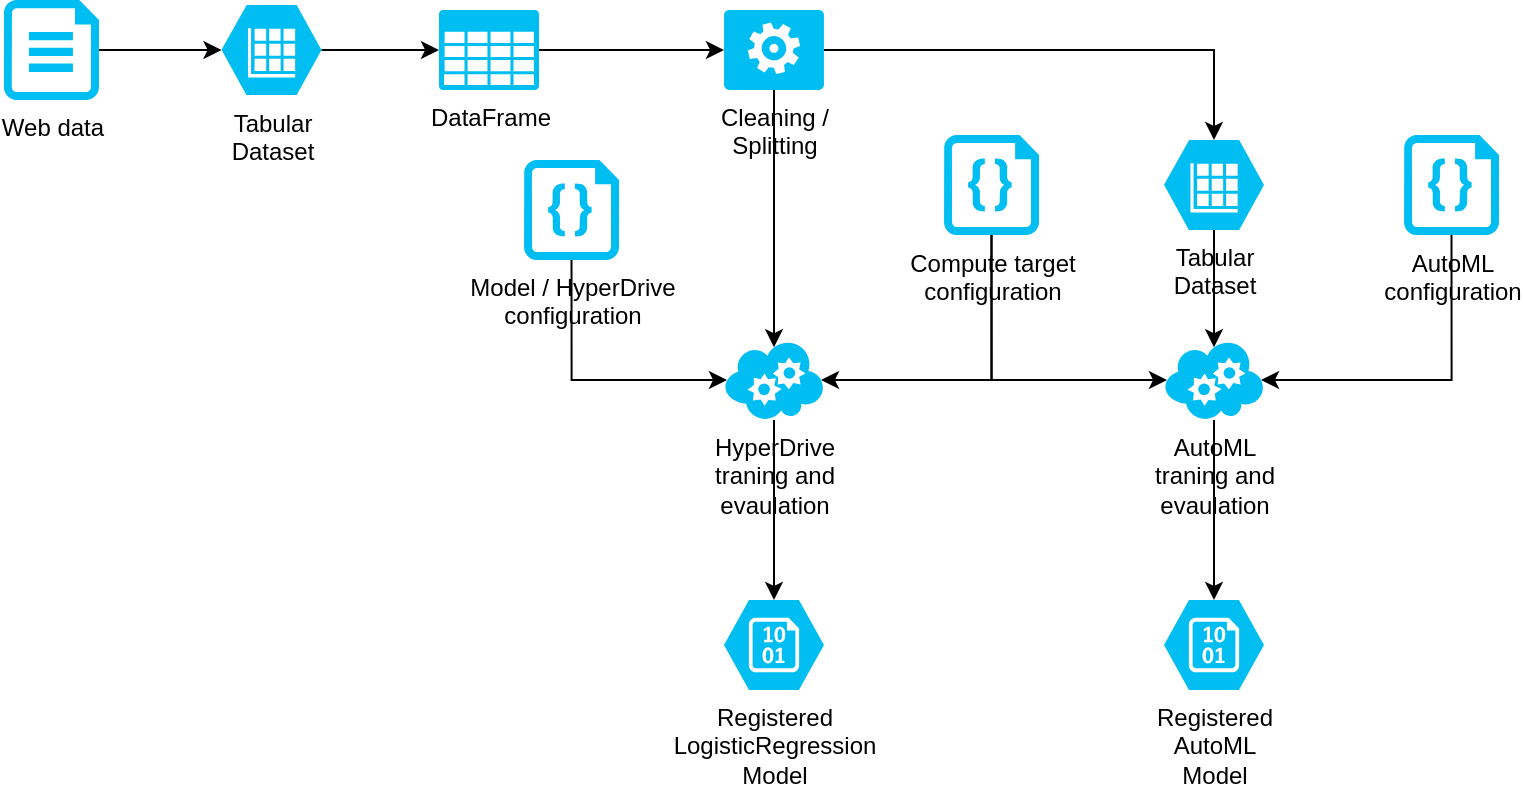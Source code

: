 <mxfile version="13.6.6" type="device"><diagram id="3_W2xSnYDlEXDjGNL-zY" name="Page-1"><mxGraphModel dx="1038" dy="580" grid="1" gridSize="10" guides="1" tooltips="1" connect="1" arrows="1" fold="1" page="1" pageScale="1" pageWidth="850" pageHeight="240" math="0" shadow="0"><root><mxCell id="0"/><mxCell id="1" parent="0"/><mxCell id="E7HO56iL8JGyHqvRhKMo-24" style="edgeStyle=orthogonalEdgeStyle;rounded=0;orthogonalLoop=1;jettySize=auto;html=1;entryX=0.97;entryY=0.5;entryDx=0;entryDy=0;entryPerimeter=0;exitX=0.5;exitY=1;exitDx=0;exitDy=0;exitPerimeter=0;" edge="1" parent="1" source="E7HO56iL8JGyHqvRhKMo-1" target="E7HO56iL8JGyHqvRhKMo-14"><mxGeometry relative="1" as="geometry"><Array as="points"><mxPoint x="754" y="230"/></Array></mxGeometry></mxCell><mxCell id="E7HO56iL8JGyHqvRhKMo-1" value="AutoML&lt;br&gt;configuration" style="verticalLabelPosition=bottom;html=1;verticalAlign=top;align=center;strokeColor=none;fillColor=#00BEF2;shape=mxgraph.azure.code_file;pointerEvents=1;" vertex="1" parent="1"><mxGeometry x="730" y="107.5" width="47.5" height="50" as="geometry"/></mxCell><mxCell id="E7HO56iL8JGyHqvRhKMo-21" style="edgeStyle=orthogonalEdgeStyle;rounded=0;orthogonalLoop=1;jettySize=auto;html=1;exitX=0.5;exitY=1;exitDx=0;exitDy=0;exitPerimeter=0;entryX=0.03;entryY=0.5;entryDx=0;entryDy=0;entryPerimeter=0;" edge="1" parent="1" source="E7HO56iL8JGyHqvRhKMo-2" target="E7HO56iL8JGyHqvRhKMo-14"><mxGeometry relative="1" as="geometry"><Array as="points"><mxPoint x="524" y="230"/></Array></mxGeometry></mxCell><mxCell id="E7HO56iL8JGyHqvRhKMo-22" style="edgeStyle=orthogonalEdgeStyle;rounded=0;orthogonalLoop=1;jettySize=auto;html=1;entryX=0.97;entryY=0.5;entryDx=0;entryDy=0;entryPerimeter=0;" edge="1" parent="1" source="E7HO56iL8JGyHqvRhKMo-2" target="E7HO56iL8JGyHqvRhKMo-15"><mxGeometry relative="1" as="geometry"><Array as="points"><mxPoint x="524" y="230"/></Array></mxGeometry></mxCell><mxCell id="E7HO56iL8JGyHqvRhKMo-2" value="Compute target&lt;br&gt;configuration" style="verticalLabelPosition=bottom;html=1;verticalAlign=top;align=center;strokeColor=none;fillColor=#00BEF2;shape=mxgraph.azure.code_file;pointerEvents=1;" vertex="1" parent="1"><mxGeometry x="500" y="107.5" width="47.5" height="50" as="geometry"/></mxCell><mxCell id="E7HO56iL8JGyHqvRhKMo-10" value="" style="edgeStyle=orthogonalEdgeStyle;rounded=0;orthogonalLoop=1;jettySize=auto;html=1;" edge="1" parent="1" source="E7HO56iL8JGyHqvRhKMo-6" target="E7HO56iL8JGyHqvRhKMo-9"><mxGeometry relative="1" as="geometry"/></mxCell><mxCell id="E7HO56iL8JGyHqvRhKMo-6" value="Web data" style="verticalLabelPosition=bottom;html=1;verticalAlign=top;align=center;strokeColor=none;fillColor=#00BEF2;shape=mxgraph.azure.file;pointerEvents=1;" vertex="1" parent="1"><mxGeometry x="30" y="40" width="47.5" height="50" as="geometry"/></mxCell><mxCell id="E7HO56iL8JGyHqvRhKMo-13" value="" style="edgeStyle=orthogonalEdgeStyle;rounded=0;orthogonalLoop=1;jettySize=auto;html=1;" edge="1" parent="1" source="E7HO56iL8JGyHqvRhKMo-7" target="E7HO56iL8JGyHqvRhKMo-12"><mxGeometry relative="1" as="geometry"/></mxCell><mxCell id="E7HO56iL8JGyHqvRhKMo-7" value="DataFrame" style="verticalLabelPosition=bottom;html=1;verticalAlign=top;align=center;strokeColor=none;fillColor=#00BEF2;shape=mxgraph.azure.storage;pointerEvents=1;" vertex="1" parent="1"><mxGeometry x="247.5" y="45" width="50" height="40" as="geometry"/></mxCell><mxCell id="E7HO56iL8JGyHqvRhKMo-11" value="" style="edgeStyle=orthogonalEdgeStyle;rounded=0;orthogonalLoop=1;jettySize=auto;html=1;" edge="1" parent="1" source="E7HO56iL8JGyHqvRhKMo-9" target="E7HO56iL8JGyHqvRhKMo-7"><mxGeometry relative="1" as="geometry"/></mxCell><mxCell id="E7HO56iL8JGyHqvRhKMo-9" value="Tabular&lt;br&gt;Dataset" style="verticalLabelPosition=bottom;html=1;verticalAlign=top;align=center;strokeColor=none;fillColor=#00BEF2;shape=mxgraph.azure.storage_table;" vertex="1" parent="1"><mxGeometry x="138.75" y="42.5" width="50" height="45" as="geometry"/></mxCell><mxCell id="E7HO56iL8JGyHqvRhKMo-26" style="edgeStyle=orthogonalEdgeStyle;rounded=0;orthogonalLoop=1;jettySize=auto;html=1;entryX=0.5;entryY=0;entryDx=0;entryDy=0;entryPerimeter=0;" edge="1" parent="1" source="E7HO56iL8JGyHqvRhKMo-12" target="E7HO56iL8JGyHqvRhKMo-25"><mxGeometry relative="1" as="geometry"/></mxCell><mxCell id="E7HO56iL8JGyHqvRhKMo-28" style="edgeStyle=orthogonalEdgeStyle;rounded=0;orthogonalLoop=1;jettySize=auto;html=1;entryX=0.5;entryY=0.09;entryDx=0;entryDy=0;entryPerimeter=0;" edge="1" parent="1" source="E7HO56iL8JGyHqvRhKMo-12" target="E7HO56iL8JGyHqvRhKMo-15"><mxGeometry relative="1" as="geometry"/></mxCell><mxCell id="E7HO56iL8JGyHqvRhKMo-12" value="Cleaning /&lt;br&gt;Splitting" style="verticalLabelPosition=bottom;html=1;verticalAlign=top;align=center;strokeColor=none;fillColor=#00BEF2;shape=mxgraph.azure.worker_role;" vertex="1" parent="1"><mxGeometry x="390" y="45" width="50" height="40" as="geometry"/></mxCell><mxCell id="E7HO56iL8JGyHqvRhKMo-38" style="edgeStyle=orthogonalEdgeStyle;rounded=0;orthogonalLoop=1;jettySize=auto;html=1;entryX=0.5;entryY=0;entryDx=0;entryDy=0;entryPerimeter=0;" edge="1" parent="1" source="E7HO56iL8JGyHqvRhKMo-14" target="E7HO56iL8JGyHqvRhKMo-35"><mxGeometry relative="1" as="geometry"/></mxCell><mxCell id="E7HO56iL8JGyHqvRhKMo-14" value="AutoML&lt;br&gt;traning and&lt;br&gt;evaulation" style="verticalLabelPosition=bottom;html=1;verticalAlign=top;align=center;strokeColor=none;fillColor=#00BEF2;shape=mxgraph.azure.cloud_service;" vertex="1" parent="1"><mxGeometry x="610" y="210" width="50" height="40" as="geometry"/></mxCell><mxCell id="E7HO56iL8JGyHqvRhKMo-37" style="edgeStyle=orthogonalEdgeStyle;rounded=0;orthogonalLoop=1;jettySize=auto;html=1;entryX=0.5;entryY=0;entryDx=0;entryDy=0;entryPerimeter=0;" edge="1" parent="1" source="E7HO56iL8JGyHqvRhKMo-15" target="E7HO56iL8JGyHqvRhKMo-36"><mxGeometry relative="1" as="geometry"/></mxCell><mxCell id="E7HO56iL8JGyHqvRhKMo-15" value="HyperDrive&lt;br&gt;traning and&lt;br&gt;evaulation" style="verticalLabelPosition=bottom;html=1;verticalAlign=top;align=center;strokeColor=none;fillColor=#00BEF2;shape=mxgraph.azure.cloud_service;" vertex="1" parent="1"><mxGeometry x="390" y="210" width="50" height="40" as="geometry"/></mxCell><mxCell id="E7HO56iL8JGyHqvRhKMo-23" style="edgeStyle=orthogonalEdgeStyle;rounded=0;orthogonalLoop=1;jettySize=auto;html=1;entryX=0.03;entryY=0.5;entryDx=0;entryDy=0;entryPerimeter=0;exitX=0.5;exitY=1;exitDx=0;exitDy=0;exitPerimeter=0;" edge="1" parent="1" source="E7HO56iL8JGyHqvRhKMo-18" target="E7HO56iL8JGyHqvRhKMo-15"><mxGeometry relative="1" as="geometry"><Array as="points"><mxPoint x="314" y="230"/></Array></mxGeometry></mxCell><mxCell id="E7HO56iL8JGyHqvRhKMo-18" value="Model / HyperDrive&lt;br&gt;configuration" style="verticalLabelPosition=bottom;html=1;verticalAlign=top;align=center;strokeColor=none;fillColor=#00BEF2;shape=mxgraph.azure.code_file;pointerEvents=1;" vertex="1" parent="1"><mxGeometry x="290" y="120" width="47.5" height="50" as="geometry"/></mxCell><mxCell id="E7HO56iL8JGyHqvRhKMo-27" style="edgeStyle=orthogonalEdgeStyle;rounded=0;orthogonalLoop=1;jettySize=auto;html=1;entryX=0.5;entryY=0.09;entryDx=0;entryDy=0;entryPerimeter=0;" edge="1" parent="1" source="E7HO56iL8JGyHqvRhKMo-25" target="E7HO56iL8JGyHqvRhKMo-14"><mxGeometry relative="1" as="geometry"/></mxCell><mxCell id="E7HO56iL8JGyHqvRhKMo-25" value="Tabular&lt;br&gt;Dataset" style="verticalLabelPosition=bottom;html=1;verticalAlign=top;align=center;strokeColor=none;fillColor=#00BEF2;shape=mxgraph.azure.storage_table;" vertex="1" parent="1"><mxGeometry x="610" y="110" width="50" height="45" as="geometry"/></mxCell><mxCell id="E7HO56iL8JGyHqvRhKMo-32" value="" style="shape=image;verticalLabelPosition=bottom;verticalAlign=top;imageAspect=0;image=https://ms-air-aiagility.gallerycdn.vsassets.io/extensions/ms-air-aiagility/vss-services-azureml/1.0.20/1575573788995/Microsoft.VisualStudio.Services.Icons.Default" vertex="1" parent="1"><mxGeometry x="430" y="190" width="30" height="30" as="geometry"/></mxCell><mxCell id="E7HO56iL8JGyHqvRhKMo-33" value="" style="shape=image;verticalLabelPosition=bottom;verticalAlign=top;imageAspect=0;image=https://ms-air-aiagility.gallerycdn.vsassets.io/extensions/ms-air-aiagility/vss-services-azureml/1.0.20/1575573788995/Microsoft.VisualStudio.Services.Icons.Default" vertex="1" parent="1"><mxGeometry x="650" y="190" width="30" height="30" as="geometry"/></mxCell><mxCell id="E7HO56iL8JGyHqvRhKMo-35" value="Registered&lt;br&gt;AutoML&lt;br&gt;Model" style="verticalLabelPosition=bottom;html=1;verticalAlign=top;align=center;strokeColor=none;fillColor=#00BEF2;shape=mxgraph.azure.storage_blob;" vertex="1" parent="1"><mxGeometry x="610" y="340" width="50" height="45" as="geometry"/></mxCell><mxCell id="E7HO56iL8JGyHqvRhKMo-36" value="Registered&lt;br&gt;LogisticRegression&lt;br&gt;Model" style="verticalLabelPosition=bottom;html=1;verticalAlign=top;align=center;strokeColor=none;fillColor=#00BEF2;shape=mxgraph.azure.storage_blob;" vertex="1" parent="1"><mxGeometry x="390" y="340" width="50" height="45" as="geometry"/></mxCell></root></mxGraphModel></diagram></mxfile>